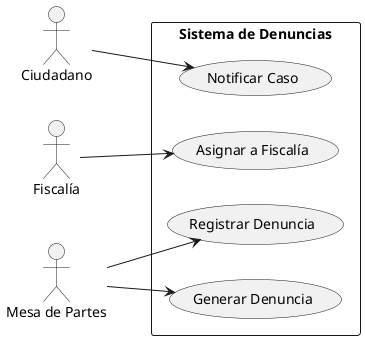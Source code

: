 @startuml
left to right direction
actor Ciudadano
actor Fiscalía
actor "Mesa de Partes" as Mesa

rectangle "Sistema de Denuncias" {
  (Notificar Caso) as notificar
  (Generar Denuncia) as generar
  (Registrar Denuncia) as registrar
  (Asignar a Fiscalía) as asignar
}

Ciudadano --> notificar
Mesa --> generar
Mesa --> registrar
Fiscalía --> asignar
@enduml